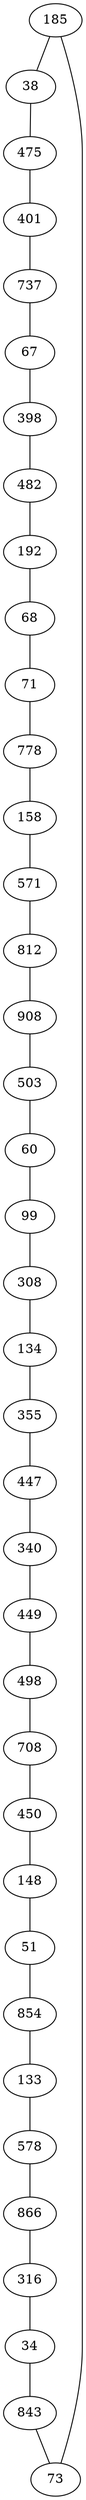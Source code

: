 graph G { 
 185 -- 38 ;
73 -- 185 ;
843 -- 73 ;
34 -- 843 ;
316 -- 34 ;
866 -- 316 ;
578 -- 866 ;
133 -- 578 ;
854 -- 133 ;
51 -- 854 ;
148 -- 51 ;
450 -- 148 ;
708 -- 450 ;
498 -- 708 ;
449 -- 498 ;
340 -- 449 ;
447 -- 340 ;
355 -- 447 ;
134 -- 355 ;
308 -- 134 ;
99 -- 308 ;
60 -- 99 ;
503 -- 60 ;
908 -- 503 ;
812 -- 908 ;
571 -- 812 ;
158 -- 571 ;
778 -- 158 ;
71 -- 778 ;
68 -- 71 ;
192 -- 68 ;
482 -- 192 ;
398 -- 482 ;
67 -- 398 ;
737 -- 67 ;
401 -- 737 ;
475 -- 401 ;
38 -- 475 ;
475 [
 label = 475
  pos="5009.61111,605.91667!"
]
38 [
 label = 38
  pos="5013.72222,607.5!"
]
401 [
 label = 401
  pos="5007.0,597.80556!"
]
737 [
 label = 737
  pos="5001.5,588.97222!"
]
67 [
 label = 67
  pos="4983.6666700000005,590.63889!"
]
398 [
 label = 398
  pos="4973.97222,585.66667!"
]
482 [
 label = 482
  pos="4972.25,590.72222!"
]
192 [
 label = 192
  pos="4975.1666700000005,595.75!"
]
68 [
 label = 68
  pos="4980.30556,600.0!"
]
71 [
 label = 71
  pos="4976.97222,598.22222!"
]
778 [
 label = 778
  pos="4975.0833299999995,600.83333!"
]
158 [
 label = 158
  pos="4972.72222,598.63889!"
]
571 [
 label = 571
  pos="4970.97222,598.83333!"
]
812 [
 label = 812
  pos="4970.13889,601.88889!"
]
908 [
 label = 908
  pos="4970.25,604.33333!"
]
503 [
 label = 503
  pos="4971.30556,605.08333!"
]
60 [
 label = 60
  pos="4965.8333299999995,613.72222!"
]
99 [
 label = 99
  pos="4967.69444,612.38889!"
]
308 [
 label = 308
  pos="4970.0,611.66667!"
]
134 [
 label = 134
  pos="4971.88889,609.22222!"
]
355 [
 label = 355
  pos="4971.0,606.16667!"
]
447 [
 label = 447
  pos="4969.44444,606.94444!"
]
340 [
 label = 340
  pos="4969.11111,605.91667!"
]
449 [
 label = 449
  pos="4966.8333299999995,603.58333!"
]
498 [
 label = 498
  pos="4961.63889,599.02778!"
]
708 [
 label = 708
  pos="4954.88889,601.69444!"
]
450 [
 label = 450
  pos="4948.9166700000005,603.97222!"
]
148 [
 label = 148
  pos="4947.1666700000005,636.58333!"
]
51 [
 label = 51
  pos="4969.13889,638.83333!"
]
854 [
 label = 854
  pos="4986.02778,628.80556!"
]
133 [
 label = 133
  pos="4974.4166700000005,617.08333!"
]
578 [
 label = 578
  pos="4972.63889,611.69444!"
]
866 [
 label = 866
  pos="4975.8333299999995,611.69444!"
]
316 [
 label = 316
  pos="4976.80556,611.66667!"
]
34 [
 label = 34
  pos="4981.69444,608.80556!"
]
843 [
 label = 843
  pos="4978.75,606.94444!"
]
73 [
 label = 73
  pos="5000.1666700000005,614.55556!"
]
185 [
 label = 185
  pos="5003.6666700000005,613.11111!"
]
}